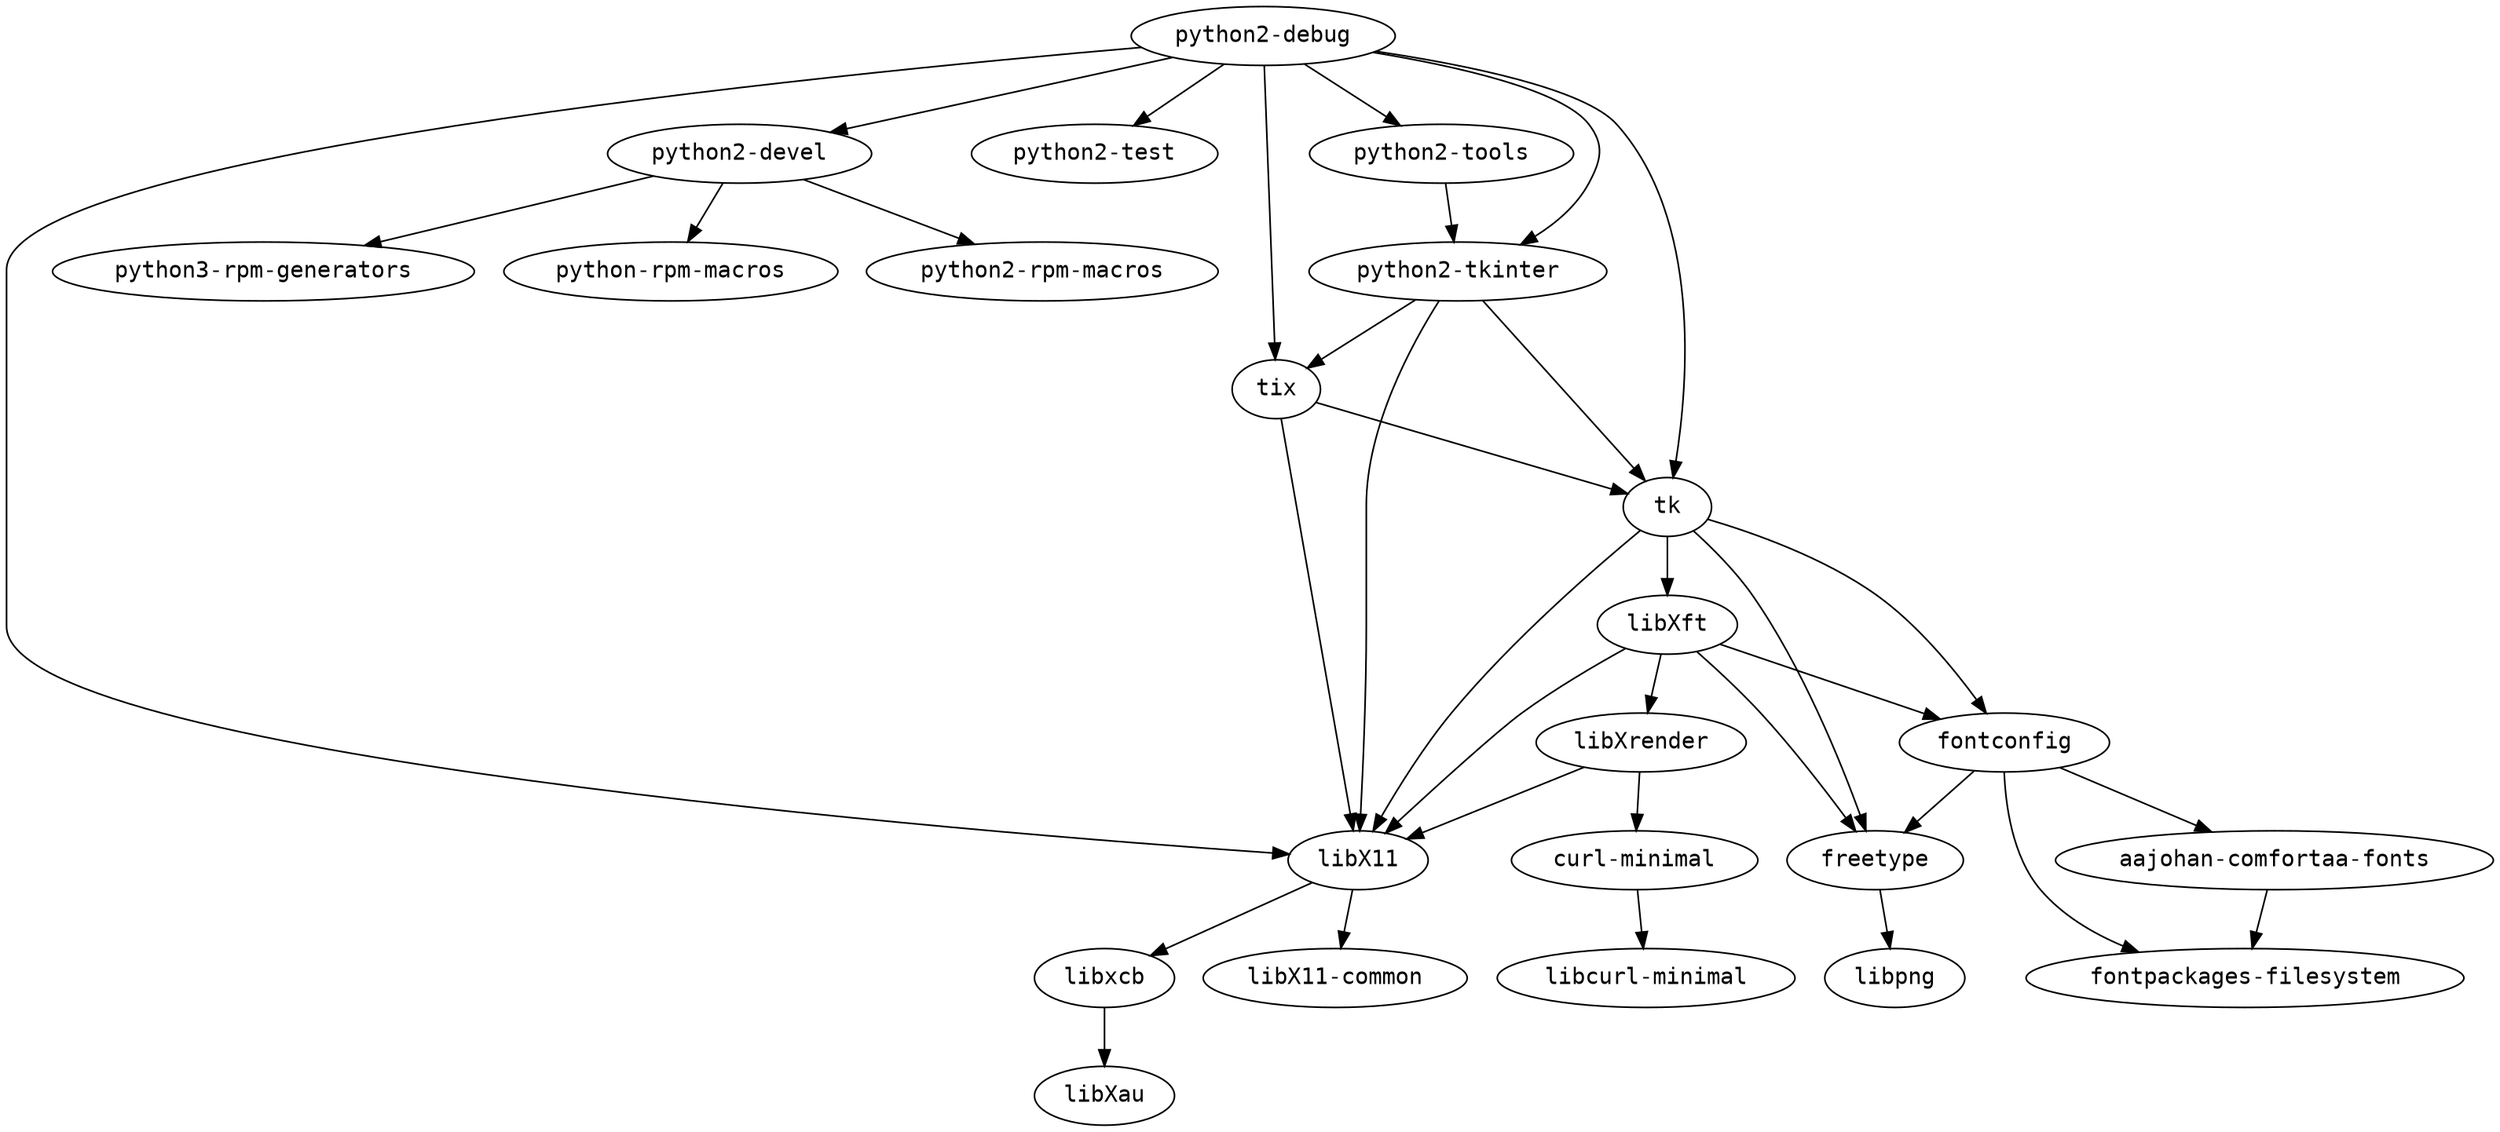 strict digraph G {
node [fontname=monospace];
  "aajohan-comfortaa-fonts" -> "fontpackages-filesystem";
  "curl-minimal" -> "libcurl-minimal";
  "fontconfig" -> "aajohan-comfortaa-fonts";
  "fontconfig" -> "fontpackages-filesystem";
  "fontconfig" -> "freetype";
  "freetype" -> "libpng";
  "libX11" -> "libX11-common";
  "libX11" -> "libxcb";
  "libxcb" -> "libXau";
  "libXft" -> "fontconfig";
  "libXft" -> "freetype";
  "libXft" -> "libX11";
  "libXft" -> "libXrender";
  "libXrender" -> "curl-minimal";
  "libXrender" -> "libX11";
  "python2-debug" -> "libX11";
  "python2-debug" -> "python2-devel";
  "python2-debug" -> "python2-test";
  "python2-debug" -> "python2-tkinter";
  "python2-debug" -> "python2-tools";
  "python2-debug" -> "tix";
  "python2-debug" -> "tk";
  "python2-devel" -> "python2-rpm-macros";
  "python2-devel" -> "python3-rpm-generators";
  "python2-devel" -> "python-rpm-macros";
  "python2-tkinter" -> "libX11";
  "python2-tkinter" -> "tix";
  "python2-tkinter" -> "tk";
  "python2-tools" -> "python2-tkinter";
  "tix" -> "libX11";
  "tix" -> "tk";
  "tk" -> "fontconfig";
  "tk" -> "freetype";
  "tk" -> "libX11";
  "tk" -> "libXft";
}
